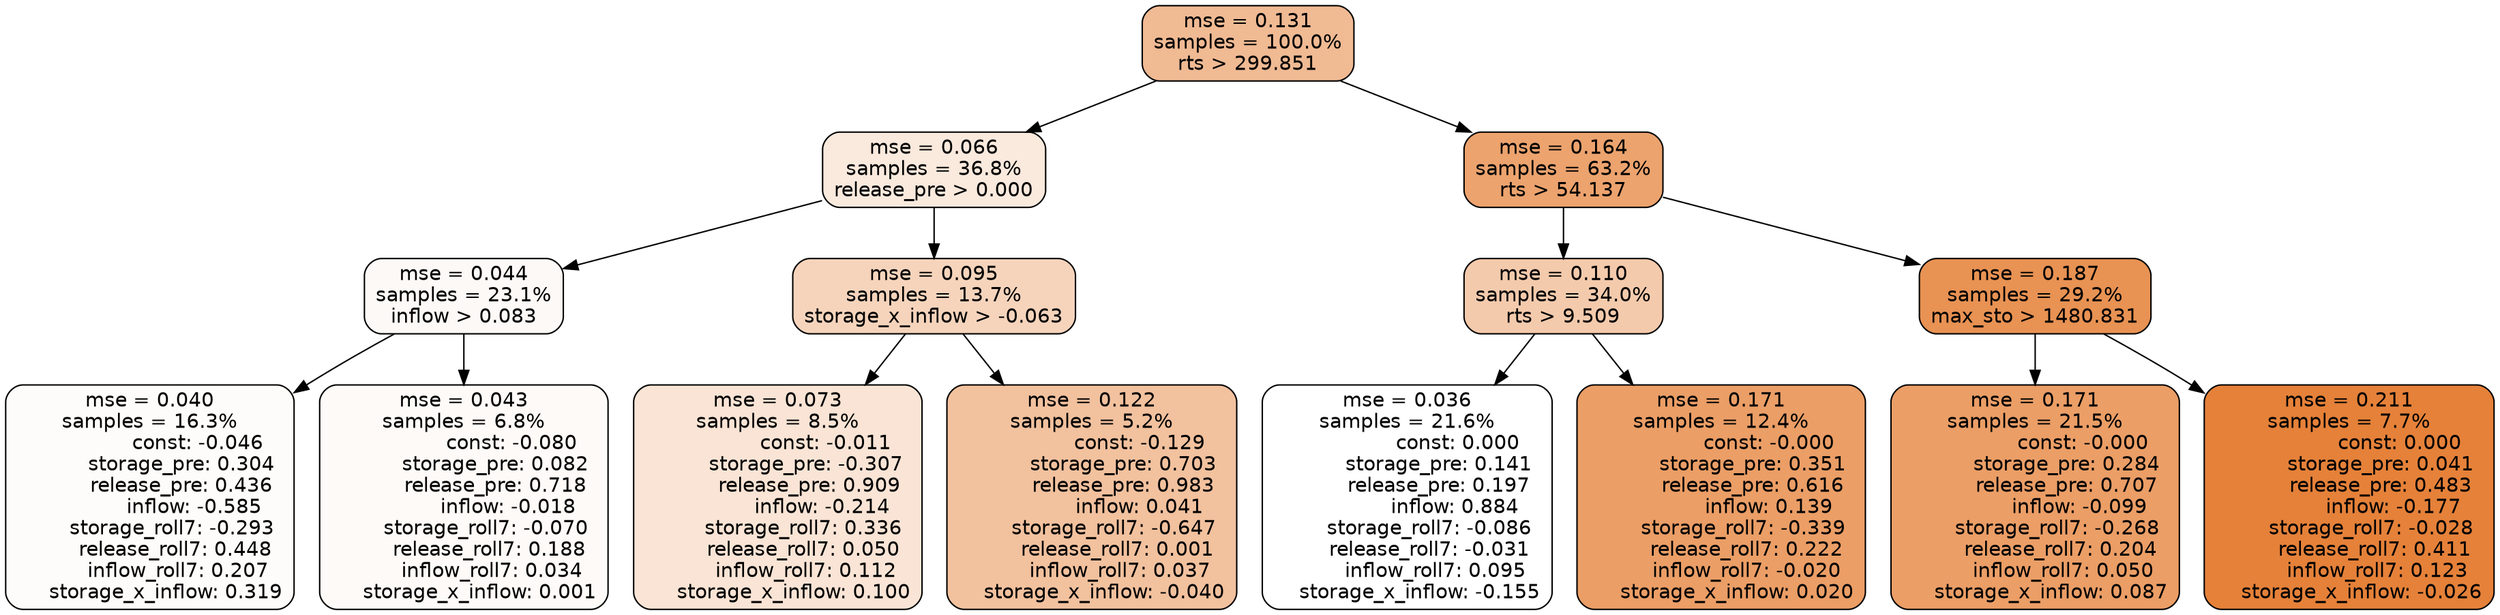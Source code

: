 digraph tree {
node [shape=rectangle, style="filled, rounded", color="black", fontname=helvetica] ;
edge [fontname=helvetica] ;
	"0" [label="mse = 0.131
samples = 100.0%
rts > 299.851", fillcolor="#f0ba93"]
	"8" [label="mse = 0.066
samples = 36.8%
release_pre > 0.000", fillcolor="#fae9dd"]
	"1" [label="mse = 0.164
samples = 63.2%
rts > 54.137", fillcolor="#eca36e"]
	"9" [label="mse = 0.044
samples = 23.1%
inflow > 0.083", fillcolor="#fdf9f6"]
	"12" [label="mse = 0.095
samples = 13.7%
storage_x_inflow > -0.063", fillcolor="#f6d4bc"]
	"2" [label="mse = 0.110
samples = 34.0%
rts > 9.509", fillcolor="#f4caac"]
	"5" [label="mse = 0.187
samples = 29.2%
max_sto > 1480.831", fillcolor="#e89253"]
	"10" [label="mse = 0.040
samples = 16.3%
               const: -0.046
          storage_pre: 0.304
          release_pre: 0.436
              inflow: -0.585
       storage_roll7: -0.293
        release_roll7: 0.448
         inflow_roll7: 0.207
     storage_x_inflow: 0.319", fillcolor="#fefcfa"]
	"11" [label="mse = 0.043
samples = 6.8%
               const: -0.080
          storage_pre: 0.082
          release_pre: 0.718
              inflow: -0.018
       storage_roll7: -0.070
        release_roll7: 0.188
         inflow_roll7: 0.034
     storage_x_inflow: 0.001", fillcolor="#fefaf7"]
	"13" [label="mse = 0.073
samples = 8.5%
               const: -0.011
         storage_pre: -0.307
          release_pre: 0.909
              inflow: -0.214
        storage_roll7: 0.336
        release_roll7: 0.050
         inflow_roll7: 0.112
     storage_x_inflow: 0.100", fillcolor="#f9e4d5"]
	"14" [label="mse = 0.122
samples = 5.2%
               const: -0.129
          storage_pre: 0.703
          release_pre: 0.983
               inflow: 0.041
       storage_roll7: -0.647
        release_roll7: 0.001
         inflow_roll7: 0.037
    storage_x_inflow: -0.040", fillcolor="#f2c19e"]
	"3" [label="mse = 0.036
samples = 21.6%
                const: 0.000
          storage_pre: 0.141
          release_pre: 0.197
               inflow: 0.884
       storage_roll7: -0.086
       release_roll7: -0.031
         inflow_roll7: 0.095
    storage_x_inflow: -0.155", fillcolor="#ffffff"]
	"4" [label="mse = 0.171
samples = 12.4%
               const: -0.000
          storage_pre: 0.351
          release_pre: 0.616
               inflow: 0.139
       storage_roll7: -0.339
        release_roll7: 0.222
        inflow_roll7: -0.020
     storage_x_inflow: 0.020", fillcolor="#eb9e66"]
	"6" [label="mse = 0.171
samples = 21.5%
               const: -0.000
          storage_pre: 0.284
          release_pre: 0.707
              inflow: -0.099
       storage_roll7: -0.268
        release_roll7: 0.204
         inflow_roll7: 0.050
     storage_x_inflow: 0.087", fillcolor="#eb9e66"]
	"7" [label="mse = 0.211
samples = 7.7%
                const: 0.000
          storage_pre: 0.041
          release_pre: 0.483
              inflow: -0.177
       storage_roll7: -0.028
        release_roll7: 0.411
         inflow_roll7: 0.123
    storage_x_inflow: -0.026", fillcolor="#e58139"]

	"0" -> "1"
	"0" -> "8"
	"8" -> "9"
	"8" -> "12"
	"1" -> "2"
	"1" -> "5"
	"9" -> "10"
	"9" -> "11"
	"12" -> "13"
	"12" -> "14"
	"2" -> "3"
	"2" -> "4"
	"5" -> "6"
	"5" -> "7"
}